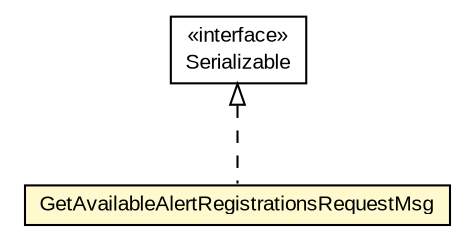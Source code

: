 #!/usr/local/bin/dot
#
# Class diagram 
# Generated by UMLGraph version R5_6-24-gf6e263 (http://www.umlgraph.org/)
#

digraph G {
	edge [fontname="arial",fontsize=10,labelfontname="arial",labelfontsize=10];
	node [fontname="arial",fontsize=10,shape=plaintext];
	nodesep=0.25;
	ranksep=0.5;
	// org.miloss.fgsms.services.interfaces.policyconfiguration.GetAvailableAlertRegistrationsRequestMsg
	c453204 [label=<<table title="org.miloss.fgsms.services.interfaces.policyconfiguration.GetAvailableAlertRegistrationsRequestMsg" border="0" cellborder="1" cellspacing="0" cellpadding="2" port="p" bgcolor="lemonChiffon" href="./GetAvailableAlertRegistrationsRequestMsg.html">
		<tr><td><table border="0" cellspacing="0" cellpadding="1">
<tr><td align="center" balign="center"> GetAvailableAlertRegistrationsRequestMsg </td></tr>
		</table></td></tr>
		</table>>, URL="./GetAvailableAlertRegistrationsRequestMsg.html", fontname="arial", fontcolor="black", fontsize=10.0];
	//org.miloss.fgsms.services.interfaces.policyconfiguration.GetAvailableAlertRegistrationsRequestMsg implements java.io.Serializable
	c453804:p -> c453204:p [dir=back,arrowtail=empty,style=dashed];
	// java.io.Serializable
	c453804 [label=<<table title="java.io.Serializable" border="0" cellborder="1" cellspacing="0" cellpadding="2" port="p" href="http://java.sun.com/j2se/1.4.2/docs/api/java/io/Serializable.html">
		<tr><td><table border="0" cellspacing="0" cellpadding="1">
<tr><td align="center" balign="center"> &#171;interface&#187; </td></tr>
<tr><td align="center" balign="center"> Serializable </td></tr>
		</table></td></tr>
		</table>>, URL="http://java.sun.com/j2se/1.4.2/docs/api/java/io/Serializable.html", fontname="arial", fontcolor="black", fontsize=10.0];
}

